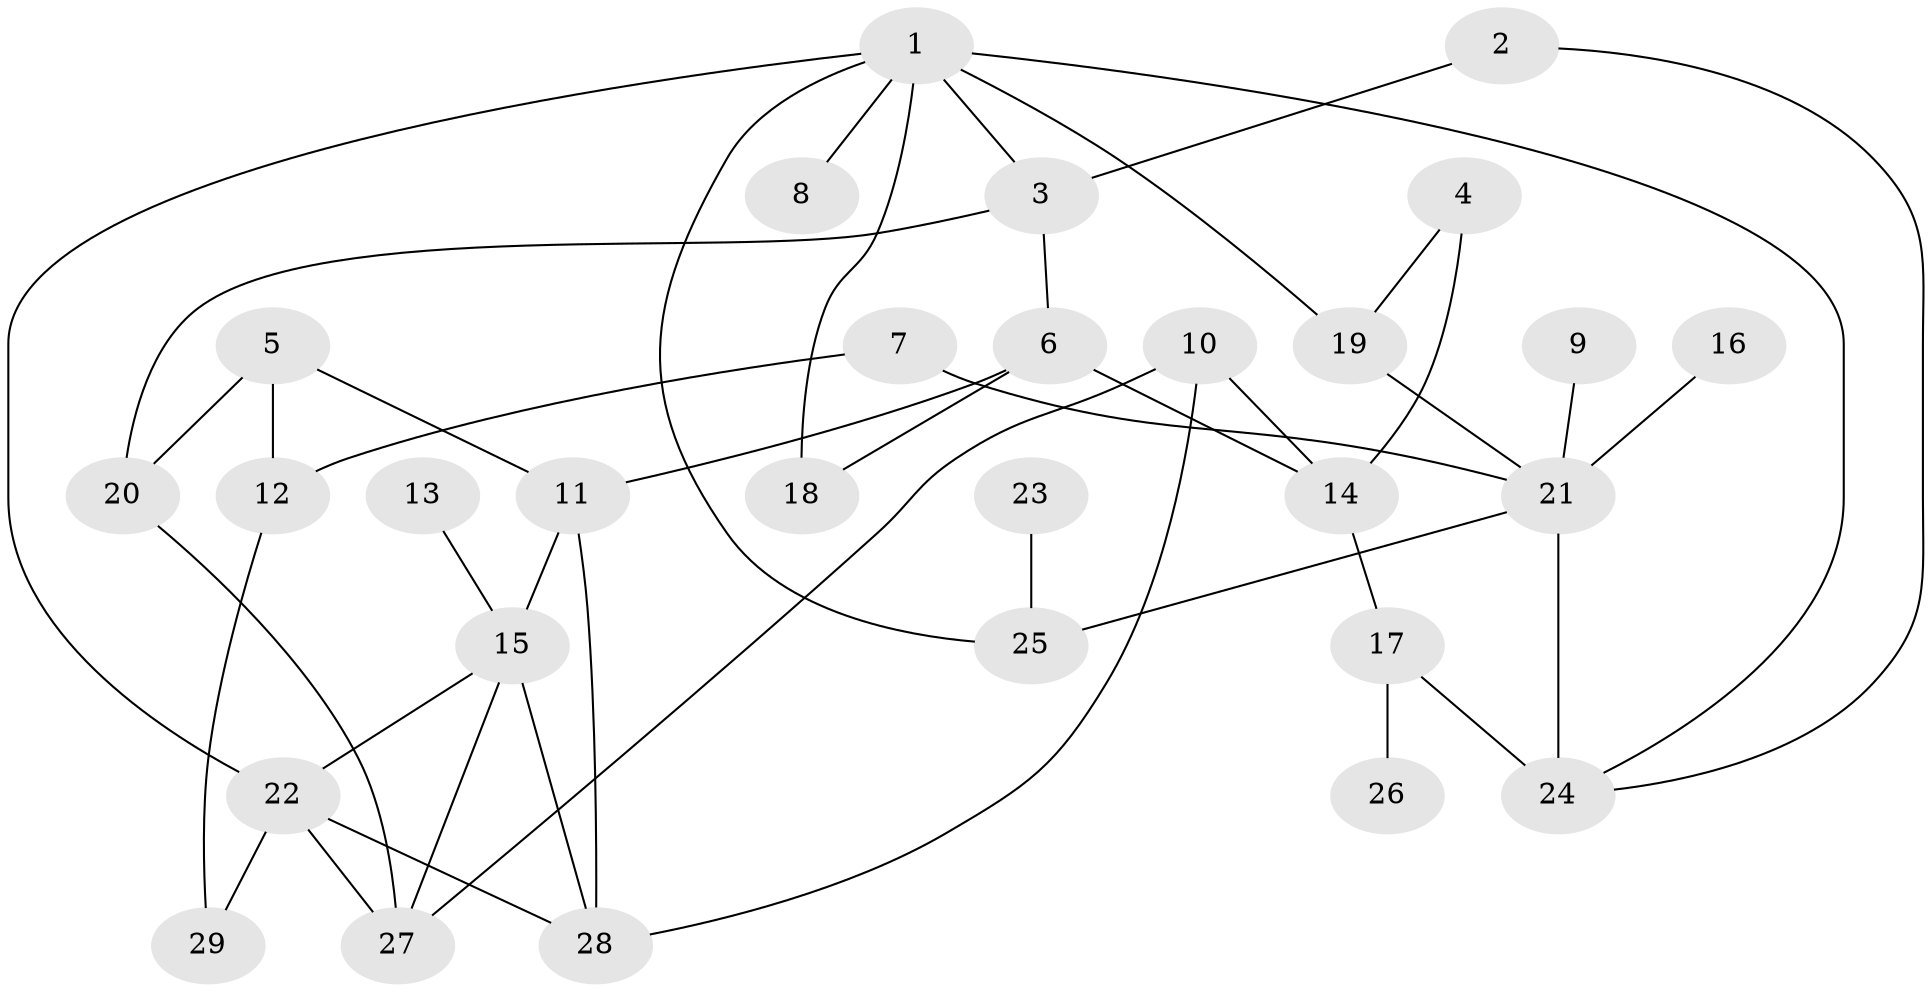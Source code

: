 // original degree distribution, {2: 0.29310344827586204, 5: 0.10344827586206896, 4: 0.22413793103448276, 3: 0.13793103448275862, 1: 0.2413793103448276}
// Generated by graph-tools (version 1.1) at 2025/25/03/09/25 03:25:35]
// undirected, 29 vertices, 44 edges
graph export_dot {
graph [start="1"]
  node [color=gray90,style=filled];
  1;
  2;
  3;
  4;
  5;
  6;
  7;
  8;
  9;
  10;
  11;
  12;
  13;
  14;
  15;
  16;
  17;
  18;
  19;
  20;
  21;
  22;
  23;
  24;
  25;
  26;
  27;
  28;
  29;
  1 -- 3 [weight=1.0];
  1 -- 8 [weight=1.0];
  1 -- 18 [weight=2.0];
  1 -- 19 [weight=1.0];
  1 -- 22 [weight=1.0];
  1 -- 24 [weight=1.0];
  1 -- 25 [weight=2.0];
  2 -- 3 [weight=1.0];
  2 -- 24 [weight=1.0];
  3 -- 6 [weight=1.0];
  3 -- 20 [weight=1.0];
  4 -- 14 [weight=1.0];
  4 -- 19 [weight=1.0];
  5 -- 11 [weight=1.0];
  5 -- 12 [weight=1.0];
  5 -- 20 [weight=1.0];
  6 -- 11 [weight=1.0];
  6 -- 14 [weight=1.0];
  6 -- 18 [weight=1.0];
  7 -- 12 [weight=1.0];
  7 -- 21 [weight=1.0];
  9 -- 21 [weight=1.0];
  10 -- 14 [weight=1.0];
  10 -- 27 [weight=1.0];
  10 -- 28 [weight=1.0];
  11 -- 15 [weight=1.0];
  11 -- 28 [weight=1.0];
  12 -- 29 [weight=1.0];
  13 -- 15 [weight=1.0];
  14 -- 17 [weight=1.0];
  15 -- 22 [weight=1.0];
  15 -- 27 [weight=1.0];
  15 -- 28 [weight=1.0];
  16 -- 21 [weight=1.0];
  17 -- 24 [weight=1.0];
  17 -- 26 [weight=1.0];
  19 -- 21 [weight=1.0];
  20 -- 27 [weight=1.0];
  21 -- 24 [weight=2.0];
  21 -- 25 [weight=1.0];
  22 -- 27 [weight=2.0];
  22 -- 28 [weight=1.0];
  22 -- 29 [weight=1.0];
  23 -- 25 [weight=1.0];
}
